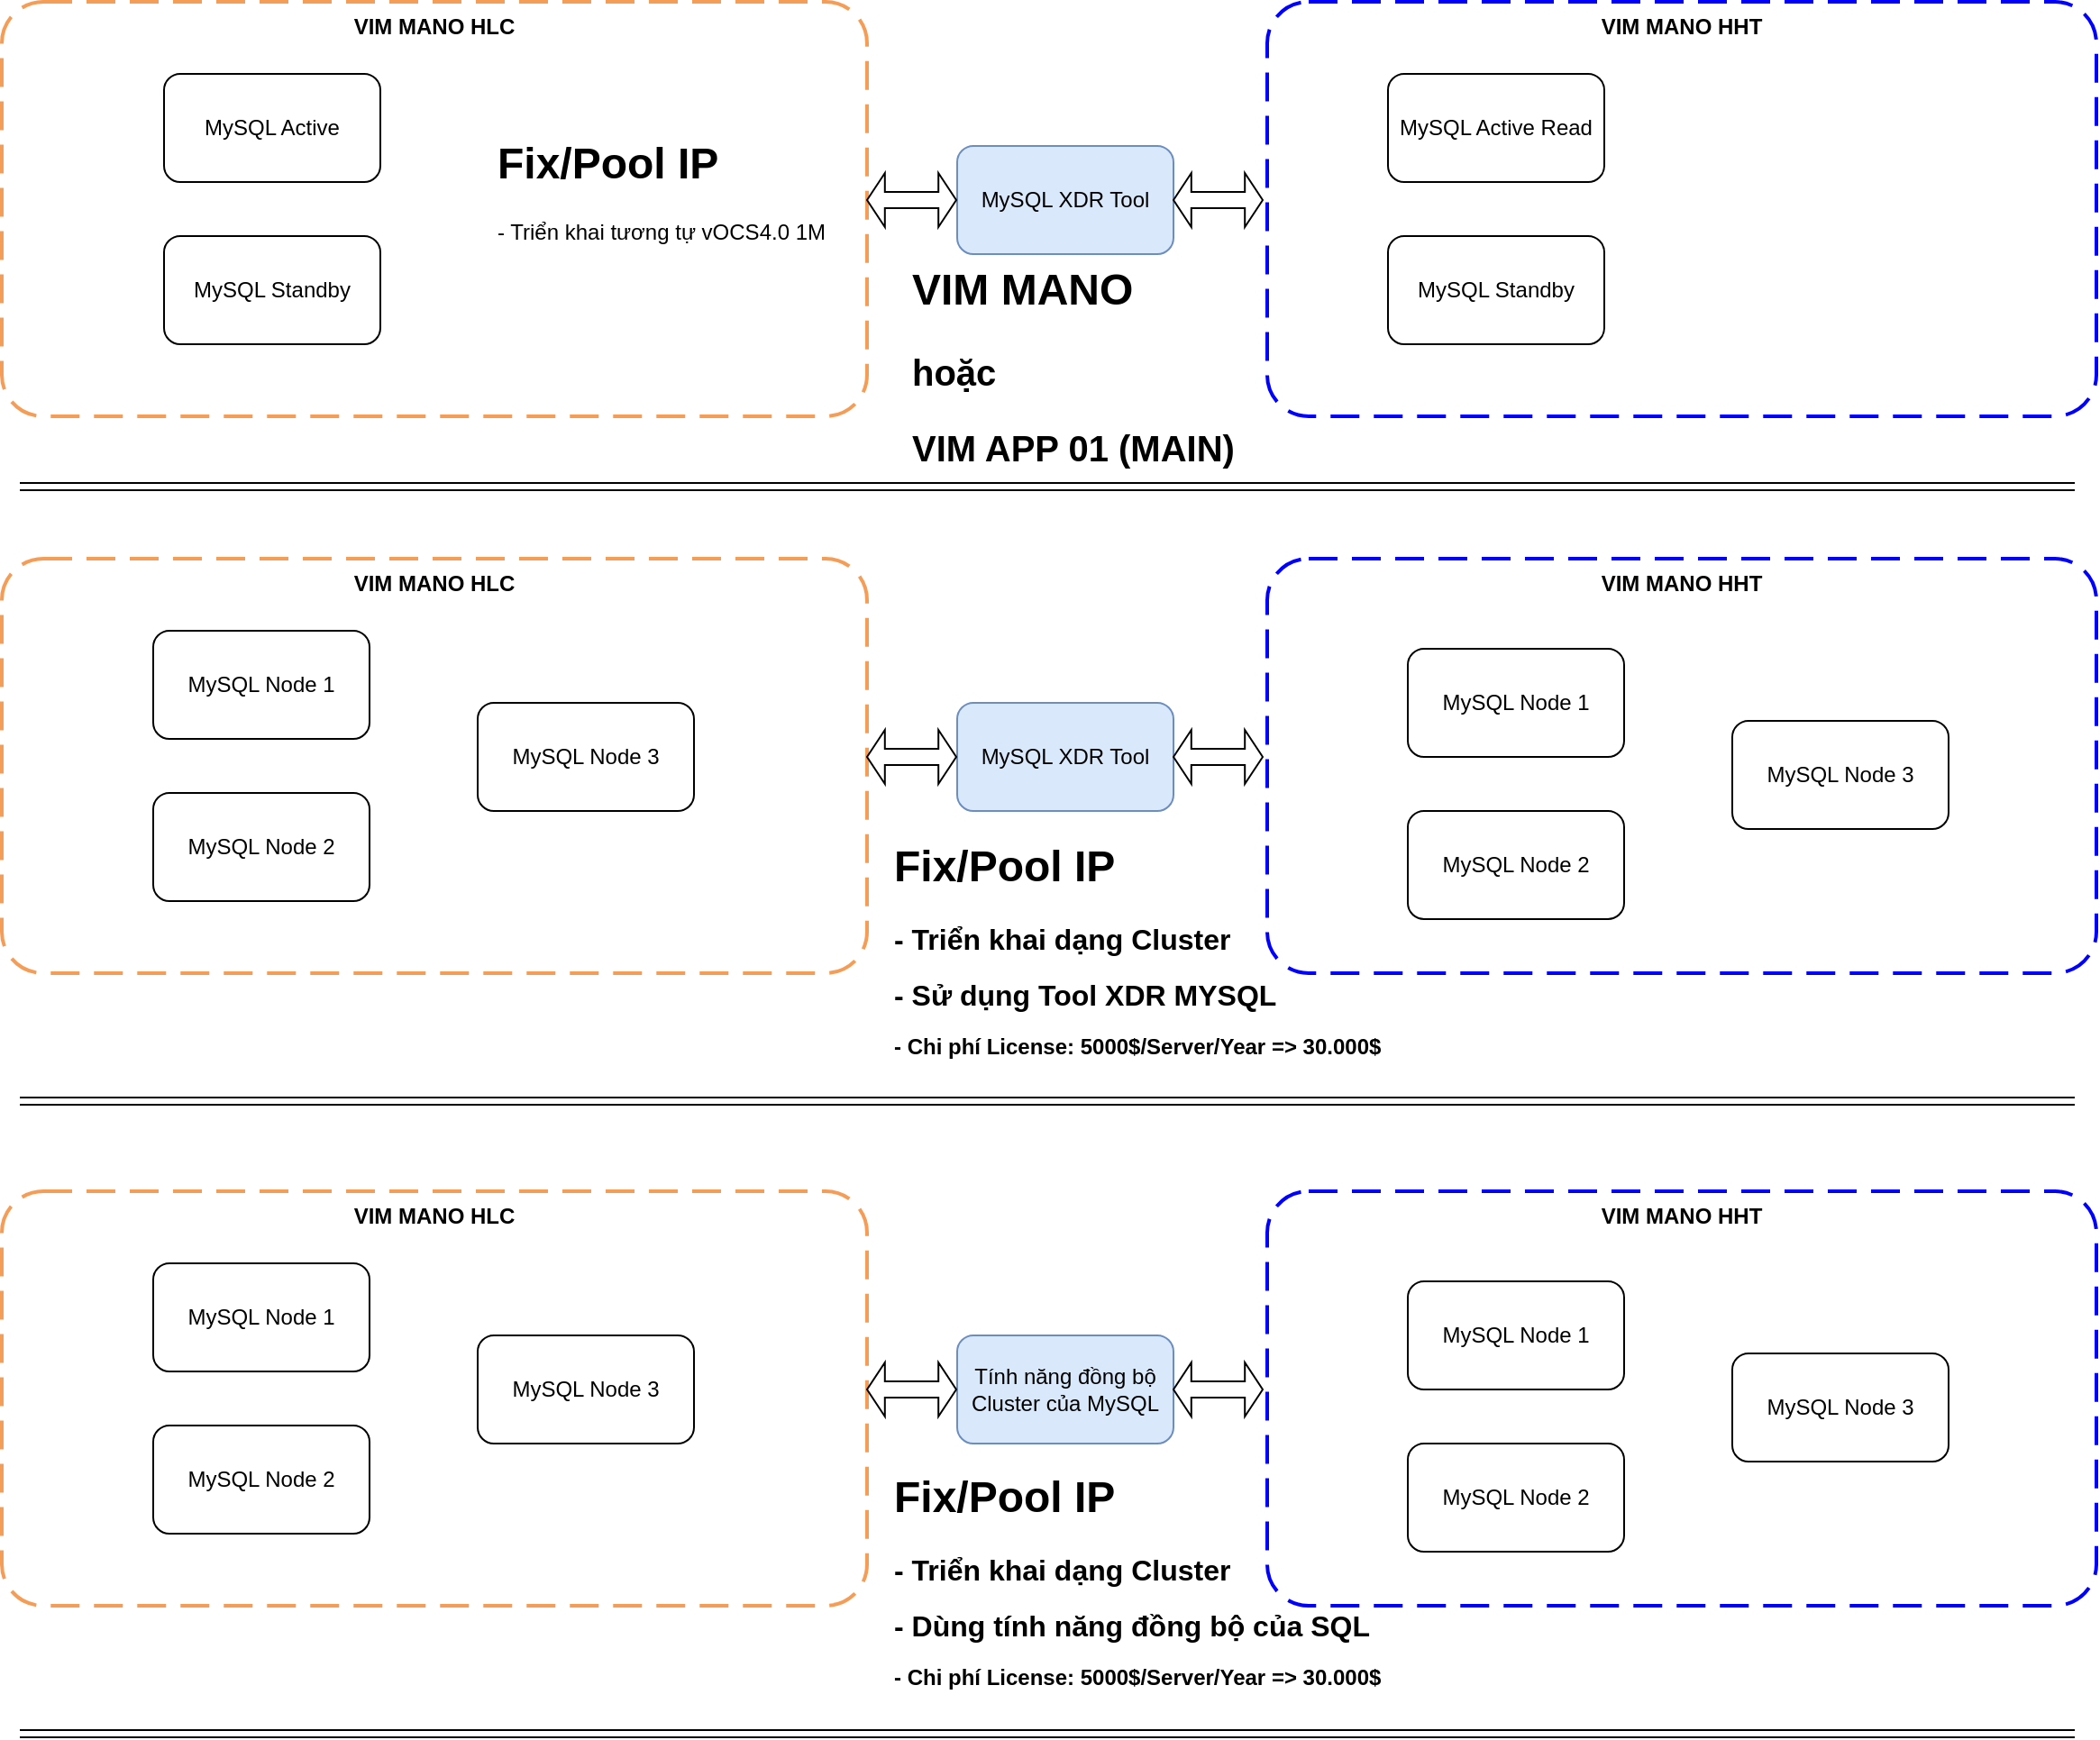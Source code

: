 <mxfile version="22.1.7" type="github" pages="2">
  <diagram name="MySQL" id="sm1h0GcSnK62wvaNjeTo">
    <mxGraphModel dx="1434" dy="758" grid="1" gridSize="10" guides="1" tooltips="1" connect="1" arrows="1" fold="1" page="1" pageScale="1" pageWidth="827" pageHeight="1169" math="0" shadow="0">
      <root>
        <mxCell id="0" />
        <mxCell id="1" parent="0" />
        <mxCell id="bVmDdq16kxsvkzqVfBtN-2" value="VIM MANO HLC" style="rounded=1;arcSize=10;dashed=1;strokeColor=#F59D56;fillColor=none;gradientColor=none;dashPattern=8 4;strokeWidth=2;verticalAlign=top;fontStyle=1" parent="1" vertex="1">
          <mxGeometry x="30" y="10" width="480" height="230" as="geometry" />
        </mxCell>
        <mxCell id="bVmDdq16kxsvkzqVfBtN-1" value="MySQL Active" style="rounded=1;whiteSpace=wrap;html=1;" parent="1" vertex="1">
          <mxGeometry x="120" y="50" width="120" height="60" as="geometry" />
        </mxCell>
        <mxCell id="bVmDdq16kxsvkzqVfBtN-3" value="VIM MANO HHT" style="rounded=1;arcSize=10;dashed=1;strokeColor=#0000FF;fillColor=none;gradientColor=none;dashPattern=8 4;strokeWidth=2;verticalAlign=top;fontStyle=1" parent="1" vertex="1">
          <mxGeometry x="732" y="10" width="460" height="230" as="geometry" />
        </mxCell>
        <mxCell id="bVmDdq16kxsvkzqVfBtN-4" value="MySQL Active Read" style="rounded=1;whiteSpace=wrap;html=1;" parent="1" vertex="1">
          <mxGeometry x="799" y="50" width="120" height="60" as="geometry" />
        </mxCell>
        <mxCell id="bVmDdq16kxsvkzqVfBtN-5" value="MySQL Standby" style="rounded=1;whiteSpace=wrap;html=1;" parent="1" vertex="1">
          <mxGeometry x="120" y="140" width="120" height="60" as="geometry" />
        </mxCell>
        <mxCell id="bVmDdq16kxsvkzqVfBtN-6" value="MySQL Standby" style="rounded=1;whiteSpace=wrap;html=1;" parent="1" vertex="1">
          <mxGeometry x="799" y="140" width="120" height="60" as="geometry" />
        </mxCell>
        <mxCell id="bVmDdq16kxsvkzqVfBtN-27" value="&lt;h1&gt;Fix/Pool IP&lt;/h1&gt;&lt;p&gt;- Triển khai tương tự vOCS4.0 1M&lt;/p&gt;" style="text;html=1;strokeColor=none;fillColor=none;spacing=5;spacingTop=-20;whiteSpace=wrap;overflow=hidden;rounded=0;" parent="1" vertex="1">
          <mxGeometry x="300" y="80" width="190" height="120" as="geometry" />
        </mxCell>
        <mxCell id="bVmDdq16kxsvkzqVfBtN-28" value="MySQL XDR Tool" style="rounded=1;whiteSpace=wrap;html=1;fillColor=#dae8fc;strokeColor=#6c8ebf;" parent="1" vertex="1">
          <mxGeometry x="560" y="90" width="120" height="60" as="geometry" />
        </mxCell>
        <mxCell id="bVmDdq16kxsvkzqVfBtN-30" value="" style="shape=doubleArrow;whiteSpace=wrap;html=1;aspect=fixed;" parent="1" vertex="1">
          <mxGeometry x="510" y="105" width="49.5" height="30" as="geometry" />
        </mxCell>
        <mxCell id="bVmDdq16kxsvkzqVfBtN-32" value="" style="shape=doubleArrow;whiteSpace=wrap;html=1;aspect=fixed;" parent="1" vertex="1">
          <mxGeometry x="680" y="105" width="49.5" height="30" as="geometry" />
        </mxCell>
        <mxCell id="bVmDdq16kxsvkzqVfBtN-33" value="" style="shape=link;html=1;rounded=0;" parent="1" edge="1">
          <mxGeometry width="100" relative="1" as="geometry">
            <mxPoint x="40" y="279" as="sourcePoint" />
            <mxPoint x="1180" y="279" as="targetPoint" />
          </mxGeometry>
        </mxCell>
        <mxCell id="bVmDdq16kxsvkzqVfBtN-34" value="VIM MANO HLC" style="rounded=1;arcSize=10;dashed=1;strokeColor=#F59D56;fillColor=none;gradientColor=none;dashPattern=8 4;strokeWidth=2;verticalAlign=top;fontStyle=1" parent="1" vertex="1">
          <mxGeometry x="30" y="319" width="480" height="230" as="geometry" />
        </mxCell>
        <mxCell id="bVmDdq16kxsvkzqVfBtN-36" value="VIM MANO HHT" style="rounded=1;arcSize=10;dashed=1;strokeColor=#0000FF;fillColor=none;gradientColor=none;dashPattern=8 4;strokeWidth=2;verticalAlign=top;fontStyle=1" parent="1" vertex="1">
          <mxGeometry x="732" y="319" width="460" height="230" as="geometry" />
        </mxCell>
        <mxCell id="bVmDdq16kxsvkzqVfBtN-41" value="MySQL XDR Tool" style="rounded=1;whiteSpace=wrap;html=1;fillColor=#dae8fc;strokeColor=#6c8ebf;" parent="1" vertex="1">
          <mxGeometry x="560" y="399" width="120" height="60" as="geometry" />
        </mxCell>
        <mxCell id="bVmDdq16kxsvkzqVfBtN-42" value="" style="shape=doubleArrow;whiteSpace=wrap;html=1;aspect=fixed;" parent="1" vertex="1">
          <mxGeometry x="510" y="414" width="49.5" height="30" as="geometry" />
        </mxCell>
        <mxCell id="bVmDdq16kxsvkzqVfBtN-43" value="" style="shape=doubleArrow;whiteSpace=wrap;html=1;aspect=fixed;" parent="1" vertex="1">
          <mxGeometry x="680" y="414" width="49.5" height="30" as="geometry" />
        </mxCell>
        <mxCell id="bVmDdq16kxsvkzqVfBtN-44" value="" style="shape=link;html=1;rounded=0;" parent="1" edge="1">
          <mxGeometry width="100" relative="1" as="geometry">
            <mxPoint x="40" y="620" as="sourcePoint" />
            <mxPoint x="1180" y="620" as="targetPoint" />
          </mxGeometry>
        </mxCell>
        <mxCell id="bVmDdq16kxsvkzqVfBtN-49" value="" style="group" parent="1" vertex="1" connectable="0">
          <mxGeometry x="114" y="359" width="300" height="150" as="geometry" />
        </mxCell>
        <mxCell id="bVmDdq16kxsvkzqVfBtN-50" value="MySQL Node 1" style="rounded=1;whiteSpace=wrap;html=1;movable=1;resizable=1;rotatable=1;deletable=1;editable=1;locked=0;connectable=1;container=0;" parent="bVmDdq16kxsvkzqVfBtN-49" vertex="1">
          <mxGeometry width="120" height="60" as="geometry" />
        </mxCell>
        <mxCell id="bVmDdq16kxsvkzqVfBtN-51" value="MySQL Node 2" style="rounded=1;whiteSpace=wrap;html=1;movable=1;resizable=1;rotatable=1;deletable=1;editable=1;locked=0;connectable=1;container=0;" parent="bVmDdq16kxsvkzqVfBtN-49" vertex="1">
          <mxGeometry y="90" width="120" height="60" as="geometry" />
        </mxCell>
        <mxCell id="bVmDdq16kxsvkzqVfBtN-52" value="MySQL Node 3" style="rounded=1;whiteSpace=wrap;html=1;movable=1;resizable=1;rotatable=1;deletable=1;editable=1;locked=0;connectable=1;container=0;" parent="bVmDdq16kxsvkzqVfBtN-49" vertex="1">
          <mxGeometry x="180" y="40" width="120" height="60" as="geometry" />
        </mxCell>
        <mxCell id="bVmDdq16kxsvkzqVfBtN-48" value="" style="group" parent="1" vertex="1" connectable="0">
          <mxGeometry x="810" y="369" width="300" height="150" as="geometry" />
        </mxCell>
        <mxCell id="bVmDdq16kxsvkzqVfBtN-37" value="MySQL Node 1" style="rounded=1;whiteSpace=wrap;html=1;movable=1;resizable=1;rotatable=1;deletable=1;editable=1;locked=0;connectable=1;container=0;" parent="bVmDdq16kxsvkzqVfBtN-48" vertex="1">
          <mxGeometry width="120" height="60" as="geometry" />
        </mxCell>
        <mxCell id="bVmDdq16kxsvkzqVfBtN-39" value="MySQL Node 2" style="rounded=1;whiteSpace=wrap;html=1;movable=1;resizable=1;rotatable=1;deletable=1;editable=1;locked=0;connectable=1;container=0;" parent="bVmDdq16kxsvkzqVfBtN-48" vertex="1">
          <mxGeometry y="90" width="120" height="60" as="geometry" />
        </mxCell>
        <mxCell id="bVmDdq16kxsvkzqVfBtN-45" value="MySQL Node 3" style="rounded=1;whiteSpace=wrap;html=1;movable=1;resizable=1;rotatable=1;deletable=1;editable=1;locked=0;connectable=1;container=0;" parent="bVmDdq16kxsvkzqVfBtN-48" vertex="1">
          <mxGeometry x="180" y="40" width="120" height="60" as="geometry" />
        </mxCell>
        <mxCell id="bVmDdq16kxsvkzqVfBtN-40" value="&lt;h1&gt;Fix/Pool IP&lt;/h1&gt;&lt;p&gt;&lt;font style=&quot;font-size: 16px;&quot;&gt;&lt;b&gt;- Triển khai dạng Cluster&lt;/b&gt;&lt;/font&gt;&lt;/p&gt;&lt;p&gt;&lt;font style=&quot;font-size: 16px;&quot;&gt;&lt;b&gt;- Sử dụng Tool XDR MYSQL&lt;/b&gt;&lt;/font&gt;&lt;/p&gt;&lt;p&gt;&lt;b&gt;- Chi phí License: 5000$/Server/Year =&amp;gt; 30.000$&lt;/b&gt;&lt;/p&gt;" style="text;html=1;strokeColor=none;fillColor=none;spacing=5;spacingTop=-20;whiteSpace=wrap;overflow=hidden;rounded=0;" parent="1" vertex="1">
          <mxGeometry x="520" y="470" width="320" height="130" as="geometry" />
        </mxCell>
        <mxCell id="bVmDdq16kxsvkzqVfBtN-53" value="&lt;h1&gt;VIM MANO&lt;/h1&gt;&lt;h1&gt;&lt;b style=&quot;font-size: 20px; background-color: initial;&quot;&gt;hoặc&amp;nbsp;&lt;/b&gt;&lt;/h1&gt;&lt;div style=&quot;font-size: 20px;&quot;&gt;&lt;b style=&quot;&quot;&gt;&lt;font style=&quot;font-size: 20px;&quot;&gt;VIM APP 01 (MAIN)&lt;/font&gt;&lt;/b&gt;&lt;/div&gt;" style="text;html=1;strokeColor=none;fillColor=none;spacing=5;spacingTop=-20;whiteSpace=wrap;overflow=hidden;rounded=0;" parent="1" vertex="1">
          <mxGeometry x="530" y="150" width="190" height="140" as="geometry" />
        </mxCell>
        <mxCell id="bVmDdq16kxsvkzqVfBtN-69" value="VIM MANO HLC" style="rounded=1;arcSize=10;dashed=1;strokeColor=#F59D56;fillColor=none;gradientColor=none;dashPattern=8 4;strokeWidth=2;verticalAlign=top;fontStyle=1" parent="1" vertex="1">
          <mxGeometry x="30" y="670" width="480" height="230" as="geometry" />
        </mxCell>
        <mxCell id="bVmDdq16kxsvkzqVfBtN-70" value="VIM MANO HHT" style="rounded=1;arcSize=10;dashed=1;strokeColor=#0000FF;fillColor=none;gradientColor=none;dashPattern=8 4;strokeWidth=2;verticalAlign=top;fontStyle=1" parent="1" vertex="1">
          <mxGeometry x="732" y="670" width="460" height="230" as="geometry" />
        </mxCell>
        <mxCell id="bVmDdq16kxsvkzqVfBtN-71" value="Tính năng đồng bộ Cluster của MySQL" style="rounded=1;whiteSpace=wrap;html=1;fillColor=#dae8fc;strokeColor=#6c8ebf;" parent="1" vertex="1">
          <mxGeometry x="560" y="750" width="120" height="60" as="geometry" />
        </mxCell>
        <mxCell id="bVmDdq16kxsvkzqVfBtN-72" value="" style="shape=doubleArrow;whiteSpace=wrap;html=1;aspect=fixed;" parent="1" vertex="1">
          <mxGeometry x="510" y="765" width="49.5" height="30" as="geometry" />
        </mxCell>
        <mxCell id="bVmDdq16kxsvkzqVfBtN-73" value="" style="shape=doubleArrow;whiteSpace=wrap;html=1;aspect=fixed;" parent="1" vertex="1">
          <mxGeometry x="680" y="765" width="49.5" height="30" as="geometry" />
        </mxCell>
        <mxCell id="bVmDdq16kxsvkzqVfBtN-74" value="" style="shape=link;html=1;rounded=0;" parent="1" edge="1">
          <mxGeometry width="100" relative="1" as="geometry">
            <mxPoint x="40" y="971" as="sourcePoint" />
            <mxPoint x="1180" y="971" as="targetPoint" />
          </mxGeometry>
        </mxCell>
        <mxCell id="bVmDdq16kxsvkzqVfBtN-75" value="" style="group" parent="1" vertex="1" connectable="0">
          <mxGeometry x="114" y="710" width="300" height="150" as="geometry" />
        </mxCell>
        <mxCell id="bVmDdq16kxsvkzqVfBtN-76" value="MySQL Node 1" style="rounded=1;whiteSpace=wrap;html=1;movable=1;resizable=1;rotatable=1;deletable=1;editable=1;locked=0;connectable=1;container=0;" parent="bVmDdq16kxsvkzqVfBtN-75" vertex="1">
          <mxGeometry width="120" height="60" as="geometry" />
        </mxCell>
        <mxCell id="bVmDdq16kxsvkzqVfBtN-77" value="MySQL Node 2" style="rounded=1;whiteSpace=wrap;html=1;movable=1;resizable=1;rotatable=1;deletable=1;editable=1;locked=0;connectable=1;container=0;" parent="bVmDdq16kxsvkzqVfBtN-75" vertex="1">
          <mxGeometry y="90" width="120" height="60" as="geometry" />
        </mxCell>
        <mxCell id="bVmDdq16kxsvkzqVfBtN-78" value="MySQL Node 3" style="rounded=1;whiteSpace=wrap;html=1;movable=1;resizable=1;rotatable=1;deletable=1;editable=1;locked=0;connectable=1;container=0;" parent="bVmDdq16kxsvkzqVfBtN-75" vertex="1">
          <mxGeometry x="180" y="40" width="120" height="60" as="geometry" />
        </mxCell>
        <mxCell id="bVmDdq16kxsvkzqVfBtN-79" value="" style="group" parent="1" vertex="1" connectable="0">
          <mxGeometry x="810" y="720" width="300" height="150" as="geometry" />
        </mxCell>
        <mxCell id="bVmDdq16kxsvkzqVfBtN-80" value="MySQL Node 1" style="rounded=1;whiteSpace=wrap;html=1;movable=1;resizable=1;rotatable=1;deletable=1;editable=1;locked=0;connectable=1;container=0;" parent="bVmDdq16kxsvkzqVfBtN-79" vertex="1">
          <mxGeometry width="120" height="60" as="geometry" />
        </mxCell>
        <mxCell id="bVmDdq16kxsvkzqVfBtN-81" value="MySQL Node 2" style="rounded=1;whiteSpace=wrap;html=1;movable=1;resizable=1;rotatable=1;deletable=1;editable=1;locked=0;connectable=1;container=0;" parent="bVmDdq16kxsvkzqVfBtN-79" vertex="1">
          <mxGeometry y="90" width="120" height="60" as="geometry" />
        </mxCell>
        <mxCell id="bVmDdq16kxsvkzqVfBtN-82" value="MySQL Node 3" style="rounded=1;whiteSpace=wrap;html=1;movable=1;resizable=1;rotatable=1;deletable=1;editable=1;locked=0;connectable=1;container=0;" parent="bVmDdq16kxsvkzqVfBtN-79" vertex="1">
          <mxGeometry x="180" y="40" width="120" height="60" as="geometry" />
        </mxCell>
        <mxCell id="bVmDdq16kxsvkzqVfBtN-83" value="&lt;h1&gt;Fix/Pool IP&lt;/h1&gt;&lt;p&gt;&lt;font style=&quot;font-size: 16px;&quot;&gt;&lt;b&gt;- Triển khai dạng Cluster&lt;/b&gt;&lt;/font&gt;&lt;/p&gt;&lt;p&gt;&lt;font style=&quot;font-size: 16px;&quot;&gt;&lt;b&gt;- Dùng tính năng đồng bộ của SQL&lt;/b&gt;&lt;/font&gt;&lt;/p&gt;&lt;p&gt;&lt;b style=&quot;border-color: var(--border-color);&quot;&gt;- Chi phí License: 5000$/Server/Year =&amp;gt; 30.000$&lt;/b&gt;&lt;br&gt;&lt;/p&gt;" style="text;html=1;strokeColor=none;fillColor=none;spacing=5;spacingTop=-20;whiteSpace=wrap;overflow=hidden;rounded=0;" parent="1" vertex="1">
          <mxGeometry x="520" y="820" width="290" height="150" as="geometry" />
        </mxCell>
      </root>
    </mxGraphModel>
  </diagram>
  <diagram id="5YNfLdvS2SEjTiB9Tb_H" name="ServiceTest">
    <mxGraphModel dx="1993" dy="1242" grid="0" gridSize="10" guides="1" tooltips="1" connect="1" arrows="1" fold="1" page="0" pageScale="1" pageWidth="827" pageHeight="1169" math="0" shadow="0">
      <root>
        <mxCell id="0" />
        <mxCell id="1" parent="0" />
        <mxCell id="aRFk9TuI5vfWrs9VlPm1-108" value="" style="rounded=1;whiteSpace=wrap;html=1;fillColor=#fad9d5;strokeColor=#ae4132;" vertex="1" parent="1">
          <mxGeometry x="447" y="1128" width="134" height="65" as="geometry" />
        </mxCell>
        <mxCell id="aRFk9TuI5vfWrs9VlPm1-107" value="" style="rounded=1;whiteSpace=wrap;html=1;fillColor=#fad9d5;strokeColor=#ae4132;" vertex="1" parent="1">
          <mxGeometry x="431" y="1453" width="161" height="65" as="geometry" />
        </mxCell>
        <mxCell id="aRFk9TuI5vfWrs9VlPm1-106" value="" style="rounded=1;whiteSpace=wrap;html=1;fillColor=#fad9d5;strokeColor=#ae4132;" vertex="1" parent="1">
          <mxGeometry x="231" y="1696" width="284" height="100" as="geometry" />
        </mxCell>
        <mxCell id="aRFk9TuI5vfWrs9VlPm1-105" value="" style="rounded=1;whiteSpace=wrap;html=1;fillColor=#fad9d5;strokeColor=#ae4132;" vertex="1" parent="1">
          <mxGeometry x="527" y="1308" width="163" height="98" as="geometry" />
        </mxCell>
        <mxCell id="aRFk9TuI5vfWrs9VlPm1-1" value="&lt;b&gt;Step 1&lt;br&gt;&lt;/b&gt;" style="rounded=1;whiteSpace=wrap;html=1;fillColor=#dae8fc;strokeColor=#6c8ebf;" vertex="1" parent="1">
          <mxGeometry x="-78" y="104" width="206" height="154" as="geometry" />
        </mxCell>
        <mxCell id="aRFk9TuI5vfWrs9VlPm1-2" value="Inputs" style="rounded=1;whiteSpace=wrap;html=1;fillColor=#b0e3e6;strokeColor=#0e8088;" vertex="1" parent="1">
          <mxGeometry x="227" y="79" width="120" height="60" as="geometry" />
        </mxCell>
        <mxCell id="aRFk9TuI5vfWrs9VlPm1-22" style="edgeStyle=orthogonalEdgeStyle;rounded=0;orthogonalLoop=1;jettySize=auto;html=1;" edge="1" parent="1" source="aRFk9TuI5vfWrs9VlPm1-3" target="aRFk9TuI5vfWrs9VlPm1-4">
          <mxGeometry relative="1" as="geometry" />
        </mxCell>
        <mxCell id="aRFk9TuI5vfWrs9VlPm1-3" value="Input" style="rounded=1;whiteSpace=wrap;html=1;fillColor=#d5e8d4;strokeColor=#82b366;" vertex="1" parent="1">
          <mxGeometry x="461" y="69" width="120" height="60" as="geometry" />
        </mxCell>
        <mxCell id="aRFk9TuI5vfWrs9VlPm1-24" style="edgeStyle=orthogonalEdgeStyle;rounded=0;orthogonalLoop=1;jettySize=auto;html=1;" edge="1" parent="1" source="aRFk9TuI5vfWrs9VlPm1-4" target="aRFk9TuI5vfWrs9VlPm1-14">
          <mxGeometry relative="1" as="geometry" />
        </mxCell>
        <mxCell id="aRFk9TuI5vfWrs9VlPm1-4" value="TestDataDefinition" style="rounded=0;whiteSpace=wrap;html=1;fillColor=#d5e8d4;strokeColor=#82b366;" vertex="1" parent="1">
          <mxGeometry x="667" y="69" width="120" height="60" as="geometry" />
        </mxCell>
        <mxCell id="aRFk9TuI5vfWrs9VlPm1-5" value="Outputs" style="rounded=1;whiteSpace=wrap;html=1;fillColor=#bac8d3;strokeColor=#23445d;" vertex="1" parent="1">
          <mxGeometry x="230" y="258" width="120" height="60" as="geometry" />
        </mxCell>
        <mxCell id="aRFk9TuI5vfWrs9VlPm1-6" value="Event Notification" style="rounded=1;whiteSpace=wrap;html=1;fillColor=#b1ddf0;strokeColor=#10739e;" vertex="1" parent="1">
          <mxGeometry x="461" y="258" width="120" height="60" as="geometry" />
        </mxCell>
        <mxCell id="aRFk9TuI5vfWrs9VlPm1-7" value="TestDataDefinition" style="rounded=0;whiteSpace=wrap;html=1;fillColor=#b1ddf0;strokeColor=#10739e;" vertex="1" parent="1">
          <mxGeometry x="667" y="258" width="120" height="60" as="geometry" />
        </mxCell>
        <mxCell id="aRFk9TuI5vfWrs9VlPm1-17" style="edgeStyle=orthogonalEdgeStyle;rounded=0;orthogonalLoop=1;jettySize=auto;html=1;entryX=0;entryY=0.5;entryDx=0;entryDy=0;" edge="1" parent="1" source="aRFk9TuI5vfWrs9VlPm1-8" target="aRFk9TuI5vfWrs9VlPm1-9">
          <mxGeometry relative="1" as="geometry" />
        </mxCell>
        <mxCell id="aRFk9TuI5vfWrs9VlPm1-8" value="Input" style="rounded=1;whiteSpace=wrap;html=1;fillColor=#d5e8d4;strokeColor=#82b366;" vertex="1" parent="1">
          <mxGeometry x="461" y="-25" width="120" height="60" as="geometry" />
        </mxCell>
        <mxCell id="aRFk9TuI5vfWrs9VlPm1-18" style="edgeStyle=orthogonalEdgeStyle;rounded=0;orthogonalLoop=1;jettySize=auto;html=1;" edge="1" parent="1" source="aRFk9TuI5vfWrs9VlPm1-9" target="aRFk9TuI5vfWrs9VlPm1-15">
          <mxGeometry relative="1" as="geometry" />
        </mxCell>
        <mxCell id="aRFk9TuI5vfWrs9VlPm1-9" value="TestDataDefinition" style="rounded=0;whiteSpace=wrap;html=1;fillColor=#d5e8d4;strokeColor=#82b366;" vertex="1" parent="1">
          <mxGeometry x="667" y="-25" width="120" height="60" as="geometry" />
        </mxCell>
        <mxCell id="aRFk9TuI5vfWrs9VlPm1-23" style="edgeStyle=orthogonalEdgeStyle;rounded=0;orthogonalLoop=1;jettySize=auto;html=1;" edge="1" parent="1" source="aRFk9TuI5vfWrs9VlPm1-10" target="aRFk9TuI5vfWrs9VlPm1-11">
          <mxGeometry relative="1" as="geometry" />
        </mxCell>
        <mxCell id="aRFk9TuI5vfWrs9VlPm1-10" value="Input" style="rounded=1;whiteSpace=wrap;html=1;fillColor=#d5e8d4;strokeColor=#82b366;" vertex="1" parent="1">
          <mxGeometry x="461" y="163" width="120" height="60" as="geometry" />
        </mxCell>
        <mxCell id="aRFk9TuI5vfWrs9VlPm1-25" style="edgeStyle=orthogonalEdgeStyle;rounded=0;orthogonalLoop=1;jettySize=auto;html=1;" edge="1" parent="1" source="aRFk9TuI5vfWrs9VlPm1-11" target="aRFk9TuI5vfWrs9VlPm1-16">
          <mxGeometry relative="1" as="geometry" />
        </mxCell>
        <mxCell id="aRFk9TuI5vfWrs9VlPm1-11" value="TestDataDefinition" style="rounded=0;whiteSpace=wrap;html=1;fillColor=#d5e8d4;strokeColor=#82b366;" vertex="1" parent="1">
          <mxGeometry x="667" y="163" width="120" height="60" as="geometry" />
        </mxCell>
        <mxCell id="aRFk9TuI5vfWrs9VlPm1-12" value="Event Notification" style="rounded=1;whiteSpace=wrap;html=1;fillColor=#b1ddf0;strokeColor=#10739e;" vertex="1" parent="1">
          <mxGeometry x="461" y="347" width="120" height="60" as="geometry" />
        </mxCell>
        <mxCell id="aRFk9TuI5vfWrs9VlPm1-13" value="TestDataDefinition" style="rounded=0;whiteSpace=wrap;html=1;fillColor=#b1ddf0;strokeColor=#10739e;" vertex="1" parent="1">
          <mxGeometry x="667" y="347" width="120" height="60" as="geometry" />
        </mxCell>
        <mxCell id="aRFk9TuI5vfWrs9VlPm1-20" style="edgeStyle=orthogonalEdgeStyle;rounded=0;orthogonalLoop=1;jettySize=auto;html=1;entryX=0.5;entryY=0;entryDx=0;entryDy=0;dashed=1;" edge="1" parent="1" source="aRFk9TuI5vfWrs9VlPm1-14" target="aRFk9TuI5vfWrs9VlPm1-4">
          <mxGeometry relative="1" as="geometry">
            <Array as="points">
              <mxPoint x="924" y="49" />
              <mxPoint x="727" y="49" />
            </Array>
          </mxGeometry>
        </mxCell>
        <mxCell id="aRFk9TuI5vfWrs9VlPm1-14" value="Input.Result" style="rounded=1;whiteSpace=wrap;html=1;fillColor=#fad7ac;strokeColor=#b46504;" vertex="1" parent="1">
          <mxGeometry x="864" y="69" width="120" height="60" as="geometry" />
        </mxCell>
        <mxCell id="aRFk9TuI5vfWrs9VlPm1-19" style="edgeStyle=orthogonalEdgeStyle;rounded=0;orthogonalLoop=1;jettySize=auto;html=1;entryX=0.5;entryY=0;entryDx=0;entryDy=0;dashed=1;" edge="1" parent="1" source="aRFk9TuI5vfWrs9VlPm1-15" target="aRFk9TuI5vfWrs9VlPm1-9">
          <mxGeometry relative="1" as="geometry">
            <Array as="points">
              <mxPoint x="926" y="-45" />
              <mxPoint x="727" y="-45" />
            </Array>
          </mxGeometry>
        </mxCell>
        <mxCell id="aRFk9TuI5vfWrs9VlPm1-15" value="Input.Result" style="rounded=1;whiteSpace=wrap;html=1;fillColor=#fad7ac;strokeColor=#b46504;" vertex="1" parent="1">
          <mxGeometry x="864" y="-25" width="120" height="60" as="geometry" />
        </mxCell>
        <mxCell id="aRFk9TuI5vfWrs9VlPm1-21" style="edgeStyle=orthogonalEdgeStyle;rounded=0;orthogonalLoop=1;jettySize=auto;html=1;entryX=0.5;entryY=0;entryDx=0;entryDy=0;dashed=1;" edge="1" parent="1" source="aRFk9TuI5vfWrs9VlPm1-16" target="aRFk9TuI5vfWrs9VlPm1-11">
          <mxGeometry relative="1" as="geometry">
            <Array as="points">
              <mxPoint x="927" y="143" />
              <mxPoint x="727" y="143" />
            </Array>
          </mxGeometry>
        </mxCell>
        <mxCell id="aRFk9TuI5vfWrs9VlPm1-16" value="Input.Result" style="rounded=1;whiteSpace=wrap;html=1;fillColor=#fad7ac;strokeColor=#b46504;" vertex="1" parent="1">
          <mxGeometry x="864" y="163" width="120" height="60" as="geometry" />
        </mxCell>
        <mxCell id="aRFk9TuI5vfWrs9VlPm1-27" value="CheckRecurring" style="text;html=1;align=center;verticalAlign=middle;resizable=0;points=[];autosize=1;strokeColor=none;fillColor=none;" vertex="1" parent="1">
          <mxGeometry x="-61" y="57" width="104" height="26" as="geometry" />
        </mxCell>
        <mxCell id="aRFk9TuI5vfWrs9VlPm1-28" value="SubQuery" style="text;html=1;align=center;verticalAlign=middle;resizable=0;points=[];autosize=1;strokeColor=none;fillColor=none;" vertex="1" parent="1">
          <mxGeometry x="489" y="-67" width="72" height="26" as="geometry" />
        </mxCell>
        <mxCell id="aRFk9TuI5vfWrs9VlPm1-29" value="Recurring" style="text;html=1;align=center;verticalAlign=middle;resizable=0;points=[];autosize=1;strokeColor=none;fillColor=none;" vertex="1" parent="1">
          <mxGeometry x="488" y="40" width="70" height="26" as="geometry" />
        </mxCell>
        <mxCell id="aRFk9TuI5vfWrs9VlPm1-30" value="SubQueryAfter" style="text;html=1;align=center;verticalAlign=middle;resizable=0;points=[];autosize=1;strokeColor=none;fillColor=none;" vertex="1" parent="1">
          <mxGeometry x="475" y="134" width="97" height="26" as="geometry" />
        </mxCell>
        <mxCell id="aRFk9TuI5vfWrs9VlPm1-33" value="Comparator" style="shape=table;startSize=30;container=1;collapsible=0;childLayout=tableLayout;strokeColor=default;fontSize=16;" vertex="1" parent="1">
          <mxGeometry x="157" y="432" width="971" height="234" as="geometry" />
        </mxCell>
        <mxCell id="aRFk9TuI5vfWrs9VlPm1-34" value="" style="shape=tableRow;horizontal=0;startSize=0;swimlaneHead=0;swimlaneBody=0;strokeColor=inherit;top=0;left=0;bottom=0;right=0;collapsible=0;dropTarget=0;fillColor=none;points=[[0,0.5],[1,0.5]];portConstraint=eastwest;fontSize=16;" vertex="1" parent="aRFk9TuI5vfWrs9VlPm1-33">
          <mxGeometry y="30" width="971" height="68" as="geometry" />
        </mxCell>
        <mxCell id="aRFk9TuI5vfWrs9VlPm1-35" value="CDR" style="shape=partialRectangle;html=1;whiteSpace=wrap;connectable=0;strokeColor=inherit;overflow=hidden;fillColor=none;top=0;left=0;bottom=0;right=0;pointerEvents=1;fontSize=16;" vertex="1" parent="aRFk9TuI5vfWrs9VlPm1-34">
          <mxGeometry width="324" height="68" as="geometry">
            <mxRectangle width="324" height="68" as="alternateBounds" />
          </mxGeometry>
        </mxCell>
        <mxCell id="aRFk9TuI5vfWrs9VlPm1-36" value="CDR.Event" style="shape=partialRectangle;html=1;whiteSpace=wrap;connectable=0;strokeColor=inherit;overflow=hidden;fillColor=none;top=0;left=0;bottom=0;right=0;pointerEvents=1;fontSize=16;" vertex="1" parent="aRFk9TuI5vfWrs9VlPm1-34">
          <mxGeometry x="324" width="323" height="68" as="geometry">
            <mxRectangle width="323" height="68" as="alternateBounds" />
          </mxGeometry>
        </mxCell>
        <mxCell id="aRFk9TuI5vfWrs9VlPm1-37" value="&quot;Recurring|9022|0000|300000|893432323&quot;" style="shape=partialRectangle;html=1;whiteSpace=wrap;connectable=0;strokeColor=inherit;overflow=hidden;fillColor=none;top=0;left=0;bottom=0;right=0;pointerEvents=1;fontSize=16;" vertex="1" parent="aRFk9TuI5vfWrs9VlPm1-34">
          <mxGeometry x="647" width="324" height="68" as="geometry">
            <mxRectangle width="324" height="68" as="alternateBounds" />
          </mxGeometry>
        </mxCell>
        <mxCell id="aRFk9TuI5vfWrs9VlPm1-38" value="" style="shape=tableRow;horizontal=0;startSize=0;swimlaneHead=0;swimlaneBody=0;strokeColor=inherit;top=0;left=0;bottom=0;right=0;collapsible=0;dropTarget=0;fillColor=none;points=[[0,0.5],[1,0.5]];portConstraint=eastwest;fontSize=16;" vertex="1" parent="aRFk9TuI5vfWrs9VlPm1-33">
          <mxGeometry y="98" width="971" height="68" as="geometry" />
        </mxCell>
        <mxCell id="aRFk9TuI5vfWrs9VlPm1-39" value="BalanceAvaiableAmount" style="shape=partialRectangle;html=1;whiteSpace=wrap;connectable=0;strokeColor=inherit;overflow=hidden;fillColor=none;top=0;left=0;bottom=0;right=0;pointerEvents=1;fontSize=16;" vertex="1" parent="aRFk9TuI5vfWrs9VlPm1-38">
          <mxGeometry width="324" height="68" as="geometry">
            <mxRectangle width="324" height="68" as="alternateBounds" />
          </mxGeometry>
        </mxCell>
        <mxCell id="aRFk9TuI5vfWrs9VlPm1-40" value="deltaAvaiableamount(&lt;br&gt;SubQuery.Result,&lt;br&gt;SubQueryAfter.Result)" style="shape=partialRectangle;html=1;whiteSpace=wrap;connectable=0;strokeColor=inherit;overflow=hidden;fillColor=none;top=0;left=0;bottom=0;right=0;pointerEvents=1;fontSize=16;" vertex="1" parent="aRFk9TuI5vfWrs9VlPm1-38">
          <mxGeometry x="324" width="323" height="68" as="geometry">
            <mxRectangle width="323" height="68" as="alternateBounds" />
          </mxGeometry>
        </mxCell>
        <mxCell id="aRFk9TuI5vfWrs9VlPm1-41" value="50.000" style="shape=partialRectangle;html=1;whiteSpace=wrap;connectable=0;strokeColor=inherit;overflow=hidden;fillColor=none;top=0;left=0;bottom=0;right=0;pointerEvents=1;fontSize=16;" vertex="1" parent="aRFk9TuI5vfWrs9VlPm1-38">
          <mxGeometry x="647" width="324" height="68" as="geometry">
            <mxRectangle width="324" height="68" as="alternateBounds" />
          </mxGeometry>
        </mxCell>
        <mxCell id="aRFk9TuI5vfWrs9VlPm1-42" value="" style="shape=tableRow;horizontal=0;startSize=0;swimlaneHead=0;swimlaneBody=0;strokeColor=inherit;top=0;left=0;bottom=0;right=0;collapsible=0;dropTarget=0;fillColor=none;points=[[0,0.5],[1,0.5]];portConstraint=eastwest;fontSize=16;" vertex="1" parent="aRFk9TuI5vfWrs9VlPm1-33">
          <mxGeometry y="166" width="971" height="68" as="geometry" />
        </mxCell>
        <mxCell id="aRFk9TuI5vfWrs9VlPm1-43" value="StringExactlyComparator" style="shape=partialRectangle;html=1;whiteSpace=wrap;connectable=0;strokeColor=inherit;overflow=hidden;fillColor=none;top=0;left=0;bottom=0;right=0;pointerEvents=1;fontSize=16;" vertex="1" parent="aRFk9TuI5vfWrs9VlPm1-42">
          <mxGeometry width="324" height="68" as="geometry">
            <mxRectangle width="324" height="68" as="alternateBounds" />
          </mxGeometry>
        </mxCell>
        <mxCell id="aRFk9TuI5vfWrs9VlPm1-44" value="SMS.Event" style="shape=partialRectangle;html=1;whiteSpace=wrap;connectable=0;strokeColor=inherit;overflow=hidden;fillColor=none;top=0;left=0;bottom=0;right=0;pointerEvents=1;fontSize=16;" vertex="1" parent="aRFk9TuI5vfWrs9VlPm1-42">
          <mxGeometry x="324" width="323" height="68" as="geometry">
            <mxRectangle width="323" height="68" as="alternateBounds" />
          </mxGeometry>
        </mxCell>
        <mxCell id="aRFk9TuI5vfWrs9VlPm1-45" value="&quot;This is a sample content of SMS&quot;" style="shape=partialRectangle;html=1;whiteSpace=wrap;connectable=0;strokeColor=inherit;overflow=hidden;fillColor=none;top=0;left=0;bottom=0;right=0;pointerEvents=1;fontSize=16;" vertex="1" parent="aRFk9TuI5vfWrs9VlPm1-42">
          <mxGeometry x="647" width="324" height="68" as="geometry">
            <mxRectangle width="324" height="68" as="alternateBounds" />
          </mxGeometry>
        </mxCell>
        <mxCell id="aRFk9TuI5vfWrs9VlPm1-46" value="CDR" style="text;html=1;align=center;verticalAlign=middle;resizable=0;points=[];autosize=1;strokeColor=none;fillColor=none;" vertex="1" parent="1">
          <mxGeometry x="499.5" y="232" width="44" height="26" as="geometry" />
        </mxCell>
        <mxCell id="aRFk9TuI5vfWrs9VlPm1-47" value="SMS" style="text;html=1;align=center;verticalAlign=middle;resizable=0;points=[];autosize=1;strokeColor=none;fillColor=none;" vertex="1" parent="1">
          <mxGeometry x="503" y="321" width="44" height="26" as="geometry" />
        </mxCell>
        <mxCell id="aRFk9TuI5vfWrs9VlPm1-57" value="" style="group" vertex="1" connectable="0" parent="1">
          <mxGeometry x="1074" y="48" width="446" height="365" as="geometry" />
        </mxCell>
        <mxCell id="aRFk9TuI5vfWrs9VlPm1-48" value="ExpectedConfiguration" style="rounded=1;whiteSpace=wrap;html=1;verticalAlign=top;align=left;spacingRight=20;spacing=20;" vertex="1" parent="aRFk9TuI5vfWrs9VlPm1-57">
          <mxGeometry width="446" height="365" as="geometry" />
        </mxCell>
        <mxCell id="aRFk9TuI5vfWrs9VlPm1-49" value="CDR Recurring" style="rounded=1;whiteSpace=wrap;html=1;" vertex="1" parent="aRFk9TuI5vfWrs9VlPm1-57">
          <mxGeometry x="125" y="58" width="120" height="40" as="geometry" />
        </mxCell>
        <mxCell id="aRFk9TuI5vfWrs9VlPm1-50" value="EventType" style="text;html=1;strokeColor=none;fillColor=none;align=center;verticalAlign=middle;whiteSpace=wrap;rounded=0;" vertex="1" parent="aRFk9TuI5vfWrs9VlPm1-57">
          <mxGeometry x="31" y="61" width="60" height="30" as="geometry" />
        </mxCell>
        <mxCell id="aRFk9TuI5vfWrs9VlPm1-51" value="&lt;span style=&quot;background-color: rgb(204, 204, 204);&quot;&gt;if (event)&lt;/span&gt;" style="rounded=1;whiteSpace=wrap;html=1;align=left;" vertex="1" parent="aRFk9TuI5vfWrs9VlPm1-57">
          <mxGeometry x="112" y="197" width="312" height="155" as="geometry" />
        </mxCell>
        <mxCell id="aRFk9TuI5vfWrs9VlPm1-52" value="Expression" style="text;html=1;strokeColor=none;fillColor=none;align=center;verticalAlign=middle;whiteSpace=wrap;rounded=0;" vertex="1" parent="aRFk9TuI5vfWrs9VlPm1-57">
          <mxGeometry x="31" y="187" width="60" height="30" as="geometry" />
        </mxCell>
        <mxCell id="aRFk9TuI5vfWrs9VlPm1-53" value="84123456789" style="rounded=1;whiteSpace=wrap;html=1;" vertex="1" parent="aRFk9TuI5vfWrs9VlPm1-57">
          <mxGeometry x="125" y="104" width="120" height="40" as="geometry" />
        </mxCell>
        <mxCell id="aRFk9TuI5vfWrs9VlPm1-54" value="Msisdn" style="text;html=1;strokeColor=none;fillColor=none;align=center;verticalAlign=middle;whiteSpace=wrap;rounded=0;" vertex="1" parent="aRFk9TuI5vfWrs9VlPm1-57">
          <mxGeometry x="31" y="104" width="60" height="30" as="geometry" />
        </mxCell>
        <mxCell id="aRFk9TuI5vfWrs9VlPm1-55" value="Recurring" style="rounded=1;whiteSpace=wrap;html=1;" vertex="1" parent="aRFk9TuI5vfWrs9VlPm1-57">
          <mxGeometry x="125" y="147" width="120" height="40" as="geometry" />
        </mxCell>
        <mxCell id="aRFk9TuI5vfWrs9VlPm1-56" value="TelecomServiceId" style="text;html=1;strokeColor=none;fillColor=none;align=center;verticalAlign=middle;whiteSpace=wrap;rounded=0;" vertex="1" parent="aRFk9TuI5vfWrs9VlPm1-57">
          <mxGeometry x="31" y="150" width="60" height="30" as="geometry" />
        </mxCell>
        <mxCell id="aRFk9TuI5vfWrs9VlPm1-58" value="Service Test" style="shape=umlLifeline;perimeter=lifelinePerimeter;whiteSpace=wrap;html=1;container=1;dropTarget=0;collapsible=0;recursiveResize=0;outlineConnect=0;portConstraint=eastwest;newEdgeStyle={&quot;curved&quot;:0,&quot;rounded&quot;:0};" vertex="1" parent="1">
          <mxGeometry x="548" y="989" width="100" height="822" as="geometry" />
        </mxCell>
        <mxCell id="aRFk9TuI5vfWrs9VlPm1-59" value="Agent" style="shape=umlLifeline;perimeter=lifelinePerimeter;whiteSpace=wrap;html=1;container=1;dropTarget=0;collapsible=0;recursiveResize=0;outlineConnect=0;portConstraint=eastwest;newEdgeStyle={&quot;curved&quot;:0,&quot;rounded&quot;:0};" vertex="1" parent="1">
          <mxGeometry x="700" y="989" width="100" height="824" as="geometry" />
        </mxCell>
        <mxCell id="aRFk9TuI5vfWrs9VlPm1-83" value="" style="html=1;points=[[0,0,0,0,5],[0,1,0,0,-5],[1,0,0,0,5],[1,1,0,0,-5]];perimeter=orthogonalPerimeter;outlineConnect=0;targetShapes=umlLifeline;portConstraint=eastwest;newEdgeStyle={&quot;curved&quot;:0,&quot;rounded&quot;:0};" vertex="1" parent="aRFk9TuI5vfWrs9VlPm1-59">
          <mxGeometry x="45" y="69" width="10" height="80" as="geometry" />
        </mxCell>
        <mxCell id="aRFk9TuI5vfWrs9VlPm1-60" value="Recurring" style="shape=umlLifeline;perimeter=lifelinePerimeter;whiteSpace=wrap;html=1;container=1;dropTarget=0;collapsible=0;recursiveResize=0;outlineConnect=0;portConstraint=eastwest;newEdgeStyle={&quot;curved&quot;:0,&quot;rounded&quot;:0};" vertex="1" parent="1">
          <mxGeometry x="874" y="989" width="100" height="824" as="geometry" />
        </mxCell>
        <mxCell id="aRFk9TuI5vfWrs9VlPm1-61" value="ABM" style="shape=umlLifeline;perimeter=lifelinePerimeter;whiteSpace=wrap;html=1;container=1;dropTarget=0;collapsible=0;recursiveResize=0;outlineConnect=0;portConstraint=eastwest;newEdgeStyle={&quot;curved&quot;:0,&quot;rounded&quot;:0};" vertex="1" parent="1">
          <mxGeometry x="1041" y="989" width="100" height="809" as="geometry" />
        </mxCell>
        <mxCell id="aRFk9TuI5vfWrs9VlPm1-74" value="" style="html=1;points=[[0,0,0,0,5],[0,1,0,0,-5],[1,0,0,0,5],[1,1,0,0,-5]];perimeter=orthogonalPerimeter;outlineConnect=0;targetShapes=umlLifeline;portConstraint=eastwest;newEdgeStyle={&quot;curved&quot;:0,&quot;rounded&quot;:0};" vertex="1" parent="1">
          <mxGeometry x="595" y="1364" width="10" height="40" as="geometry" />
        </mxCell>
        <mxCell id="aRFk9TuI5vfWrs9VlPm1-75" value="sleep 5000" style="html=1;align=left;spacingLeft=2;endArrow=block;rounded=0;edgeStyle=orthogonalEdgeStyle;curved=0;rounded=0;" edge="1" target="aRFk9TuI5vfWrs9VlPm1-74" parent="1">
          <mxGeometry relative="1" as="geometry">
            <mxPoint x="600" y="1344" as="sourcePoint" />
            <Array as="points">
              <mxPoint x="630" y="1374" />
            </Array>
          </mxGeometry>
        </mxCell>
        <mxCell id="aRFk9TuI5vfWrs9VlPm1-62" value="" style="html=1;points=[[0,0,0,0,5],[0,1,0,0,-5],[1,0,0,0,5],[1,1,0,0,-5]];perimeter=orthogonalPerimeter;outlineConnect=0;targetShapes=umlLifeline;portConstraint=eastwest;newEdgeStyle={&quot;curved&quot;:0,&quot;rounded&quot;:0};" vertex="1" parent="1">
          <mxGeometry x="745" y="1156" width="10" height="80" as="geometry" />
        </mxCell>
        <mxCell id="aRFk9TuI5vfWrs9VlPm1-72" value="" style="html=1;points=[[0,0,0,0,5],[0,1,0,0,-5],[1,0,0,0,5],[1,1,0,0,-5]];perimeter=orthogonalPerimeter;outlineConnect=0;targetShapes=umlLifeline;portConstraint=eastwest;newEdgeStyle={&quot;curved&quot;:0,&quot;rounded&quot;:0};" vertex="1" parent="1">
          <mxGeometry x="745" y="1269" width="10" height="80" as="geometry" />
        </mxCell>
        <mxCell id="aRFk9TuI5vfWrs9VlPm1-76" value="" style="html=1;points=[[0,0,0,0,5],[0,1,0,0,-5],[1,0,0,0,5],[1,1,0,0,-5]];perimeter=orthogonalPerimeter;outlineConnect=0;targetShapes=umlLifeline;portConstraint=eastwest;newEdgeStyle={&quot;curved&quot;:0,&quot;rounded&quot;:0};" vertex="1" parent="1">
          <mxGeometry x="745" y="1416" width="10" height="80" as="geometry" />
        </mxCell>
        <mxCell id="aRFk9TuI5vfWrs9VlPm1-63" value="prepareProfile(subProfile)" style="html=1;verticalAlign=bottom;endArrow=block;curved=0;rounded=0;entryX=0;entryY=0;entryDx=0;entryDy=5;" edge="1" target="aRFk9TuI5vfWrs9VlPm1-62" parent="1">
          <mxGeometry relative="1" as="geometry">
            <mxPoint x="597.548" y="1161" as="sourcePoint" />
          </mxGeometry>
        </mxCell>
        <mxCell id="aRFk9TuI5vfWrs9VlPm1-64" value="return" style="html=1;verticalAlign=bottom;endArrow=open;dashed=1;endSize=8;curved=0;rounded=0;exitX=0;exitY=1;exitDx=0;exitDy=-5;" edge="1" source="aRFk9TuI5vfWrs9VlPm1-62" parent="1">
          <mxGeometry relative="1" as="geometry">
            <mxPoint x="597.548" y="1231" as="targetPoint" />
          </mxGeometry>
        </mxCell>
        <mxCell id="aRFk9TuI5vfWrs9VlPm1-65" value="Input" style="text;html=1;align=center;verticalAlign=middle;resizable=0;points=[];autosize=1;strokeColor=none;fillColor=none;" vertex="1" parent="1">
          <mxGeometry x="519" y="1144" width="45" height="26" as="geometry" />
        </mxCell>
        <mxCell id="aRFk9TuI5vfWrs9VlPm1-73" value="recurringRequest" style="html=1;verticalAlign=bottom;startArrow=oval;endArrow=block;startSize=8;curved=0;rounded=0;entryX=0;entryY=0;entryDx=0;entryDy=5;" edge="1" target="aRFk9TuI5vfWrs9VlPm1-72" parent="1">
          <mxGeometry relative="1" as="geometry">
            <mxPoint x="597.548" y="1274" as="sourcePoint" />
          </mxGeometry>
        </mxCell>
        <mxCell id="aRFk9TuI5vfWrs9VlPm1-77" value="queryProfileAfter" style="html=1;verticalAlign=bottom;endArrow=block;curved=0;rounded=0;entryX=0;entryY=0;entryDx=0;entryDy=5;" edge="1" target="aRFk9TuI5vfWrs9VlPm1-76" parent="1">
          <mxGeometry relative="1" as="geometry">
            <mxPoint x="597.548" y="1421" as="sourcePoint" />
          </mxGeometry>
        </mxCell>
        <mxCell id="aRFk9TuI5vfWrs9VlPm1-78" value="return" style="html=1;verticalAlign=bottom;endArrow=open;dashed=1;endSize=8;curved=0;rounded=0;exitX=0;exitY=1;exitDx=0;exitDy=-5;" edge="1" source="aRFk9TuI5vfWrs9VlPm1-76" parent="1">
          <mxGeometry relative="1" as="geometry">
            <mxPoint x="597.548" y="1491" as="targetPoint" />
          </mxGeometry>
        </mxCell>
        <mxCell id="aRFk9TuI5vfWrs9VlPm1-79" value="Input" style="text;html=1;align=center;verticalAlign=middle;resizable=0;points=[];autosize=1;strokeColor=none;fillColor=none;" vertex="1" parent="1">
          <mxGeometry x="513" y="1411" width="45" height="26" as="geometry" />
        </mxCell>
        <mxCell id="aRFk9TuI5vfWrs9VlPm1-84" value="registerModule" style="html=1;verticalAlign=bottom;startArrow=oval;endArrow=block;startSize=8;curved=0;rounded=0;entryX=0;entryY=0;entryDx=0;entryDy=5;" edge="1" target="aRFk9TuI5vfWrs9VlPm1-83" parent="1" source="aRFk9TuI5vfWrs9VlPm1-58">
          <mxGeometry relative="1" as="geometry">
            <mxPoint x="675" y="1063" as="sourcePoint" />
          </mxGeometry>
        </mxCell>
        <mxCell id="aRFk9TuI5vfWrs9VlPm1-85" value="Output 1" style="text;html=1;align=center;verticalAlign=middle;resizable=0;points=[];autosize=1;strokeColor=none;fillColor=none;" vertex="1" parent="1">
          <mxGeometry x="517" y="1563" width="64" height="26" as="geometry" />
        </mxCell>
        <mxCell id="aRFk9TuI5vfWrs9VlPm1-86" value="CDR" style="html=1;verticalAlign=bottom;endArrow=open;dashed=1;endSize=8;curved=0;rounded=0;" edge="1" parent="1" target="aRFk9TuI5vfWrs9VlPm1-58">
          <mxGeometry relative="1" as="geometry">
            <mxPoint x="750" y="1576" as="sourcePoint" />
            <mxPoint x="670" y="1576" as="targetPoint" />
          </mxGeometry>
        </mxCell>
        <mxCell id="aRFk9TuI5vfWrs9VlPm1-87" value="Output 2" style="text;html=1;align=center;verticalAlign=middle;resizable=0;points=[];autosize=1;strokeColor=none;fillColor=none;" vertex="1" parent="1">
          <mxGeometry x="518" y="1629" width="64" height="26" as="geometry" />
        </mxCell>
        <mxCell id="aRFk9TuI5vfWrs9VlPm1-88" value="SMS" style="html=1;verticalAlign=bottom;endArrow=open;dashed=1;endSize=8;curved=0;rounded=0;" edge="1" parent="1">
          <mxGeometry relative="1" as="geometry">
            <mxPoint x="750" y="1634" as="sourcePoint" />
            <mxPoint x="598" y="1634" as="targetPoint" />
          </mxGeometry>
        </mxCell>
        <mxCell id="aRFk9TuI5vfWrs9VlPm1-89" value="Delta of balance X" style="text;html=1;align=center;verticalAlign=middle;resizable=0;points=[];autosize=1;strokeColor=none;fillColor=none;" vertex="1" parent="1">
          <mxGeometry x="483.5" y="1678" width="116" height="26" as="geometry" />
        </mxCell>
        <mxCell id="aRFk9TuI5vfWrs9VlPm1-94" style="edgeStyle=orthogonalEdgeStyle;rounded=0;orthogonalLoop=1;jettySize=auto;html=1;" edge="1" parent="1" source="aRFk9TuI5vfWrs9VlPm1-93" target="aRFk9TuI5vfWrs9VlPm1-85">
          <mxGeometry relative="1" as="geometry" />
        </mxCell>
        <mxCell id="aRFk9TuI5vfWrs9VlPm1-93" value="Compare CDR" style="ellipse;whiteSpace=wrap;html=1;" vertex="1" parent="1">
          <mxGeometry x="294" y="1541" width="140" height="70" as="geometry" />
        </mxCell>
        <mxCell id="aRFk9TuI5vfWrs9VlPm1-97" style="edgeStyle=orthogonalEdgeStyle;rounded=0;orthogonalLoop=1;jettySize=auto;html=1;" edge="1" parent="1" source="aRFk9TuI5vfWrs9VlPm1-96" target="aRFk9TuI5vfWrs9VlPm1-87">
          <mxGeometry relative="1" as="geometry" />
        </mxCell>
        <mxCell id="aRFk9TuI5vfWrs9VlPm1-96" value="Compare SMS" style="ellipse;whiteSpace=wrap;html=1;" vertex="1" parent="1">
          <mxGeometry x="294" y="1617" width="140" height="70" as="geometry" />
        </mxCell>
        <mxCell id="aRFk9TuI5vfWrs9VlPm1-99" style="edgeStyle=orthogonalEdgeStyle;rounded=0;orthogonalLoop=1;jettySize=auto;html=1;" edge="1" parent="1" source="aRFk9TuI5vfWrs9VlPm1-98" target="aRFk9TuI5vfWrs9VlPm1-89">
          <mxGeometry relative="1" as="geometry" />
        </mxCell>
        <mxCell id="aRFk9TuI5vfWrs9VlPm1-103" style="edgeStyle=orthogonalEdgeStyle;rounded=0;orthogonalLoop=1;jettySize=auto;html=1;" edge="1" parent="1" source="aRFk9TuI5vfWrs9VlPm1-98" target="aRFk9TuI5vfWrs9VlPm1-101">
          <mxGeometry relative="1" as="geometry">
            <Array as="points">
              <mxPoint x="147" y="1739" />
              <mxPoint x="147" y="1488" />
            </Array>
          </mxGeometry>
        </mxCell>
        <mxCell id="aRFk9TuI5vfWrs9VlPm1-104" style="edgeStyle=orthogonalEdgeStyle;rounded=0;orthogonalLoop=1;jettySize=auto;html=1;" edge="1" parent="1" source="aRFk9TuI5vfWrs9VlPm1-98" target="aRFk9TuI5vfWrs9VlPm1-65">
          <mxGeometry relative="1" as="geometry">
            <Array as="points">
              <mxPoint x="106" y="1739" />
              <mxPoint x="106" y="1157" />
            </Array>
          </mxGeometry>
        </mxCell>
        <mxCell id="aRFk9TuI5vfWrs9VlPm1-98" value="Compare Delta BalanceAmount" style="ellipse;whiteSpace=wrap;html=1;" vertex="1" parent="1">
          <mxGeometry x="294" y="1704" width="140" height="70" as="geometry" />
        </mxCell>
        <mxCell id="aRFk9TuI5vfWrs9VlPm1-101" value="queryProfileAfter.Result" style="text;html=1;align=center;verticalAlign=middle;resizable=0;points=[];autosize=1;strokeColor=none;fillColor=none;" vertex="1" parent="1">
          <mxGeometry x="446" y="1475" width="144" height="26" as="geometry" />
        </mxCell>
      </root>
    </mxGraphModel>
  </diagram>
</mxfile>
